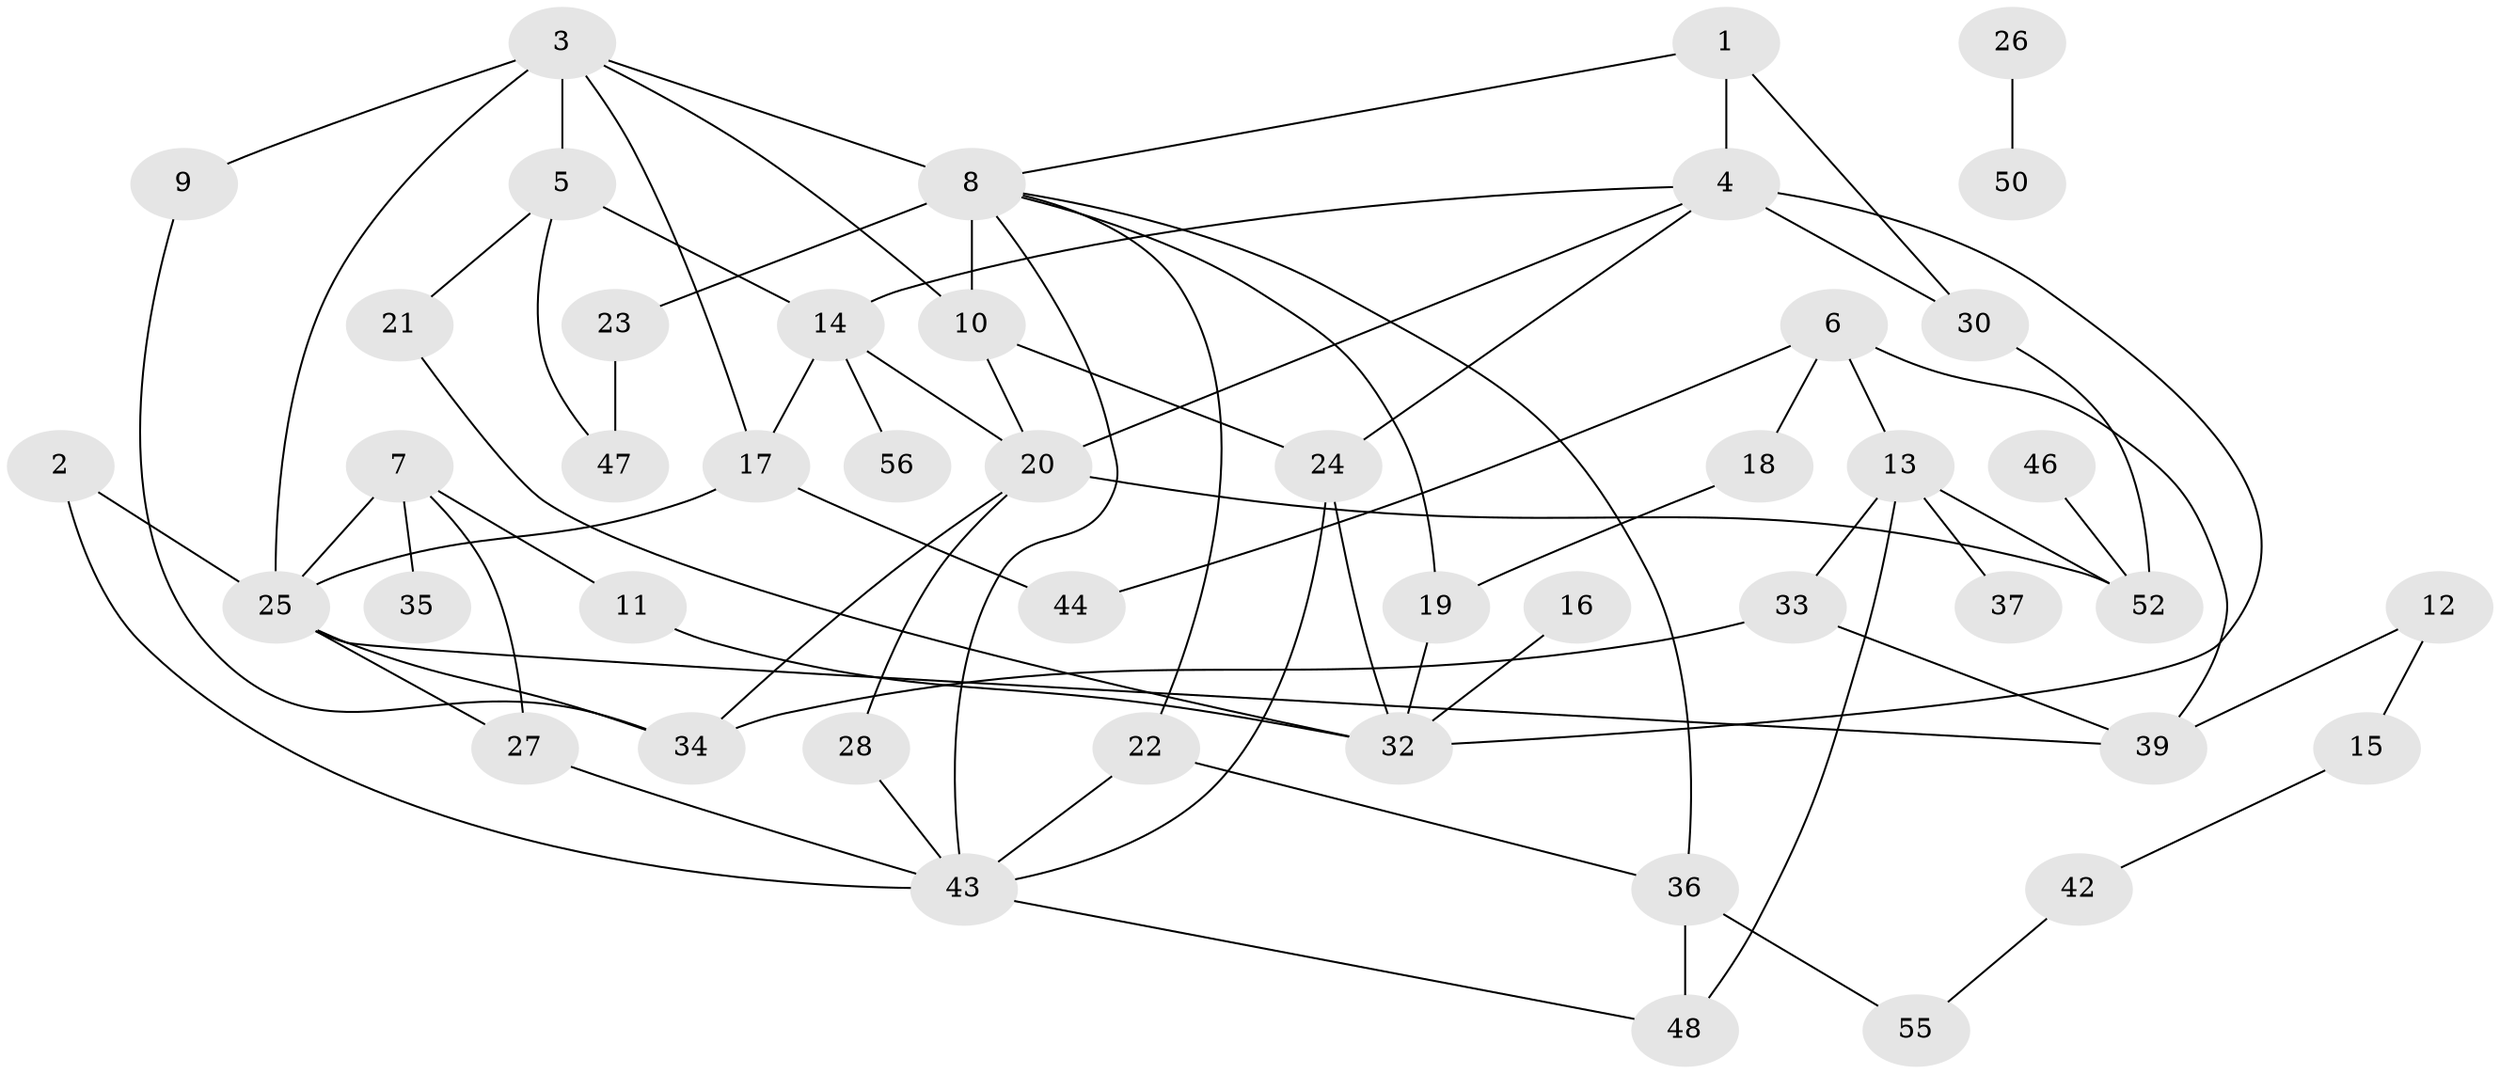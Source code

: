 // original degree distribution, {4: 0.1592920353982301, 3: 0.22123893805309736, 5: 0.04424778761061947, 2: 0.23008849557522124, 7: 0.035398230088495575, 1: 0.21238938053097345, 0: 0.08849557522123894, 8: 0.008849557522123894}
// Generated by graph-tools (version 1.1) at 2025/48/03/04/25 22:48:15]
// undirected, 46 vertices, 75 edges
graph export_dot {
  node [color=gray90,style=filled];
  1;
  2;
  3;
  4;
  5;
  6;
  7;
  8;
  9;
  10;
  11;
  12;
  13;
  14;
  15;
  16;
  17;
  18;
  19;
  20;
  21;
  22;
  23;
  24;
  25;
  26;
  27;
  28;
  30;
  32;
  33;
  34;
  35;
  36;
  37;
  39;
  42;
  43;
  44;
  46;
  47;
  48;
  50;
  52;
  55;
  56;
  1 -- 4 [weight=2.0];
  1 -- 8 [weight=1.0];
  1 -- 30 [weight=1.0];
  2 -- 25 [weight=1.0];
  2 -- 43 [weight=1.0];
  3 -- 5 [weight=2.0];
  3 -- 8 [weight=2.0];
  3 -- 9 [weight=2.0];
  3 -- 10 [weight=1.0];
  3 -- 17 [weight=1.0];
  3 -- 25 [weight=1.0];
  4 -- 14 [weight=1.0];
  4 -- 20 [weight=1.0];
  4 -- 24 [weight=1.0];
  4 -- 30 [weight=1.0];
  4 -- 32 [weight=1.0];
  5 -- 14 [weight=1.0];
  5 -- 21 [weight=1.0];
  5 -- 47 [weight=1.0];
  6 -- 13 [weight=2.0];
  6 -- 18 [weight=2.0];
  6 -- 39 [weight=1.0];
  6 -- 44 [weight=1.0];
  7 -- 11 [weight=1.0];
  7 -- 25 [weight=1.0];
  7 -- 27 [weight=1.0];
  7 -- 35 [weight=1.0];
  8 -- 10 [weight=3.0];
  8 -- 19 [weight=1.0];
  8 -- 22 [weight=1.0];
  8 -- 23 [weight=2.0];
  8 -- 36 [weight=1.0];
  8 -- 43 [weight=1.0];
  9 -- 34 [weight=1.0];
  10 -- 20 [weight=2.0];
  10 -- 24 [weight=1.0];
  11 -- 32 [weight=1.0];
  12 -- 15 [weight=1.0];
  12 -- 39 [weight=1.0];
  13 -- 33 [weight=1.0];
  13 -- 37 [weight=2.0];
  13 -- 48 [weight=1.0];
  13 -- 52 [weight=1.0];
  14 -- 17 [weight=1.0];
  14 -- 20 [weight=1.0];
  14 -- 56 [weight=1.0];
  15 -- 42 [weight=1.0];
  16 -- 32 [weight=1.0];
  17 -- 25 [weight=1.0];
  17 -- 44 [weight=1.0];
  18 -- 19 [weight=1.0];
  19 -- 32 [weight=1.0];
  20 -- 28 [weight=1.0];
  20 -- 34 [weight=1.0];
  20 -- 52 [weight=1.0];
  21 -- 32 [weight=1.0];
  22 -- 36 [weight=1.0];
  22 -- 43 [weight=1.0];
  23 -- 47 [weight=1.0];
  24 -- 32 [weight=1.0];
  24 -- 43 [weight=1.0];
  25 -- 27 [weight=1.0];
  25 -- 34 [weight=1.0];
  25 -- 39 [weight=1.0];
  26 -- 50 [weight=1.0];
  27 -- 43 [weight=1.0];
  28 -- 43 [weight=1.0];
  30 -- 52 [weight=1.0];
  33 -- 34 [weight=1.0];
  33 -- 39 [weight=1.0];
  36 -- 48 [weight=1.0];
  36 -- 55 [weight=1.0];
  42 -- 55 [weight=1.0];
  43 -- 48 [weight=1.0];
  46 -- 52 [weight=1.0];
}
